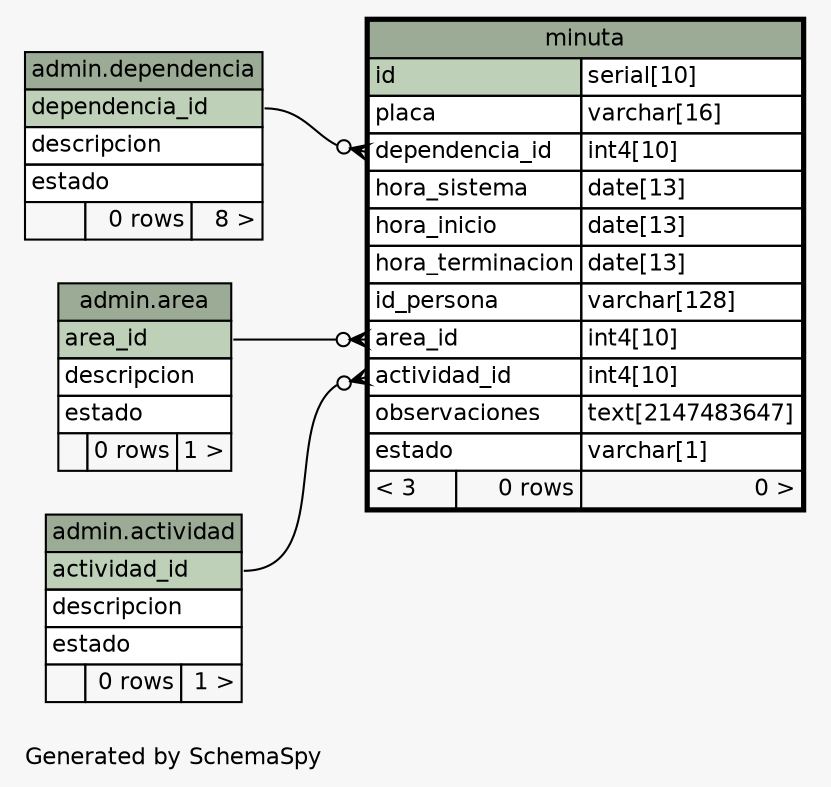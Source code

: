 // dot 2.26.3 on Linux 3.2.0-4-686-pae
// SchemaSpy rev 590
digraph "oneDegreeRelationshipsDiagram" {
  graph [
    rankdir="RL"
    bgcolor="#f7f7f7"
    label="\nGenerated by SchemaSpy"
    labeljust="l"
    nodesep="0.18"
    ranksep="0.46"
    fontname="Helvetica"
    fontsize="11"
  ];
  node [
    fontname="Helvetica"
    fontsize="11"
    shape="plaintext"
  ];
  edge [
    arrowsize="0.8"
  ];
  "minuta":"actividad_id":w -> "admin.actividad":"actividad_id":e [arrowhead=none dir=back arrowtail=crowodot];
  "minuta":"area_id":w -> "admin.area":"area_id":e [arrowhead=none dir=back arrowtail=crowodot];
  "minuta":"dependencia_id":w -> "admin.dependencia":"dependencia_id":e [arrowhead=none dir=back arrowtail=crowodot];
  "admin.actividad" [
    label=<
    <TABLE BORDER="0" CELLBORDER="1" CELLSPACING="0" BGCOLOR="#ffffff">
      <TR><TD COLSPAN="3" BGCOLOR="#9bab96" ALIGN="CENTER">admin.actividad</TD></TR>
      <TR><TD PORT="actividad_id" COLSPAN="3" BGCOLOR="#bed1b8" ALIGN="LEFT">actividad_id</TD></TR>
      <TR><TD PORT="descripcion" COLSPAN="3" ALIGN="LEFT">descripcion</TD></TR>
      <TR><TD PORT="estado" COLSPAN="3" ALIGN="LEFT">estado</TD></TR>
      <TR><TD ALIGN="LEFT" BGCOLOR="#f7f7f7">  </TD><TD ALIGN="RIGHT" BGCOLOR="#f7f7f7">0 rows</TD><TD ALIGN="RIGHT" BGCOLOR="#f7f7f7">1 &gt;</TD></TR>
    </TABLE>>
    URL="../../admin/tables/actividad.html"
    tooltip="admin.actividad"
  ];
  "admin.area" [
    label=<
    <TABLE BORDER="0" CELLBORDER="1" CELLSPACING="0" BGCOLOR="#ffffff">
      <TR><TD COLSPAN="3" BGCOLOR="#9bab96" ALIGN="CENTER">admin.area</TD></TR>
      <TR><TD PORT="area_id" COLSPAN="3" BGCOLOR="#bed1b8" ALIGN="LEFT">area_id</TD></TR>
      <TR><TD PORT="descripcion" COLSPAN="3" ALIGN="LEFT">descripcion</TD></TR>
      <TR><TD PORT="estado" COLSPAN="3" ALIGN="LEFT">estado</TD></TR>
      <TR><TD ALIGN="LEFT" BGCOLOR="#f7f7f7">  </TD><TD ALIGN="RIGHT" BGCOLOR="#f7f7f7">0 rows</TD><TD ALIGN="RIGHT" BGCOLOR="#f7f7f7">1 &gt;</TD></TR>
    </TABLE>>
    URL="../../admin/tables/area.html"
    tooltip="admin.area"
  ];
  "admin.dependencia" [
    label=<
    <TABLE BORDER="0" CELLBORDER="1" CELLSPACING="0" BGCOLOR="#ffffff">
      <TR><TD COLSPAN="3" BGCOLOR="#9bab96" ALIGN="CENTER">admin.dependencia</TD></TR>
      <TR><TD PORT="dependencia_id" COLSPAN="3" BGCOLOR="#bed1b8" ALIGN="LEFT">dependencia_id</TD></TR>
      <TR><TD PORT="descripcion" COLSPAN="3" ALIGN="LEFT">descripcion</TD></TR>
      <TR><TD PORT="estado" COLSPAN="3" ALIGN="LEFT">estado</TD></TR>
      <TR><TD ALIGN="LEFT" BGCOLOR="#f7f7f7">  </TD><TD ALIGN="RIGHT" BGCOLOR="#f7f7f7">0 rows</TD><TD ALIGN="RIGHT" BGCOLOR="#f7f7f7">8 &gt;</TD></TR>
    </TABLE>>
    URL="../../admin/tables/dependencia.html"
    tooltip="admin.dependencia"
  ];
  "minuta" [
    label=<
    <TABLE BORDER="2" CELLBORDER="1" CELLSPACING="0" BGCOLOR="#ffffff">
      <TR><TD COLSPAN="3" BGCOLOR="#9bab96" ALIGN="CENTER">minuta</TD></TR>
      <TR><TD PORT="id" COLSPAN="2" BGCOLOR="#bed1b8" ALIGN="LEFT">id</TD><TD PORT="id.type" ALIGN="LEFT">serial[10]</TD></TR>
      <TR><TD PORT="placa" COLSPAN="2" ALIGN="LEFT">placa</TD><TD PORT="placa.type" ALIGN="LEFT">varchar[16]</TD></TR>
      <TR><TD PORT="dependencia_id" COLSPAN="2" ALIGN="LEFT">dependencia_id</TD><TD PORT="dependencia_id.type" ALIGN="LEFT">int4[10]</TD></TR>
      <TR><TD PORT="hora_sistema" COLSPAN="2" ALIGN="LEFT">hora_sistema</TD><TD PORT="hora_sistema.type" ALIGN="LEFT">date[13]</TD></TR>
      <TR><TD PORT="hora_inicio" COLSPAN="2" ALIGN="LEFT">hora_inicio</TD><TD PORT="hora_inicio.type" ALIGN="LEFT">date[13]</TD></TR>
      <TR><TD PORT="hora_terminacion" COLSPAN="2" ALIGN="LEFT">hora_terminacion</TD><TD PORT="hora_terminacion.type" ALIGN="LEFT">date[13]</TD></TR>
      <TR><TD PORT="id_persona" COLSPAN="2" ALIGN="LEFT">id_persona</TD><TD PORT="id_persona.type" ALIGN="LEFT">varchar[128]</TD></TR>
      <TR><TD PORT="area_id" COLSPAN="2" ALIGN="LEFT">area_id</TD><TD PORT="area_id.type" ALIGN="LEFT">int4[10]</TD></TR>
      <TR><TD PORT="actividad_id" COLSPAN="2" ALIGN="LEFT">actividad_id</TD><TD PORT="actividad_id.type" ALIGN="LEFT">int4[10]</TD></TR>
      <TR><TD PORT="observaciones" COLSPAN="2" ALIGN="LEFT">observaciones</TD><TD PORT="observaciones.type" ALIGN="LEFT">text[2147483647]</TD></TR>
      <TR><TD PORT="estado" COLSPAN="2" ALIGN="LEFT">estado</TD><TD PORT="estado.type" ALIGN="LEFT">varchar[1]</TD></TR>
      <TR><TD ALIGN="LEFT" BGCOLOR="#f7f7f7">&lt; 3</TD><TD ALIGN="RIGHT" BGCOLOR="#f7f7f7">0 rows</TD><TD ALIGN="RIGHT" BGCOLOR="#f7f7f7">0 &gt;</TD></TR>
    </TABLE>>
    URL="minuta.html"
    tooltip="minuta"
  ];
}

